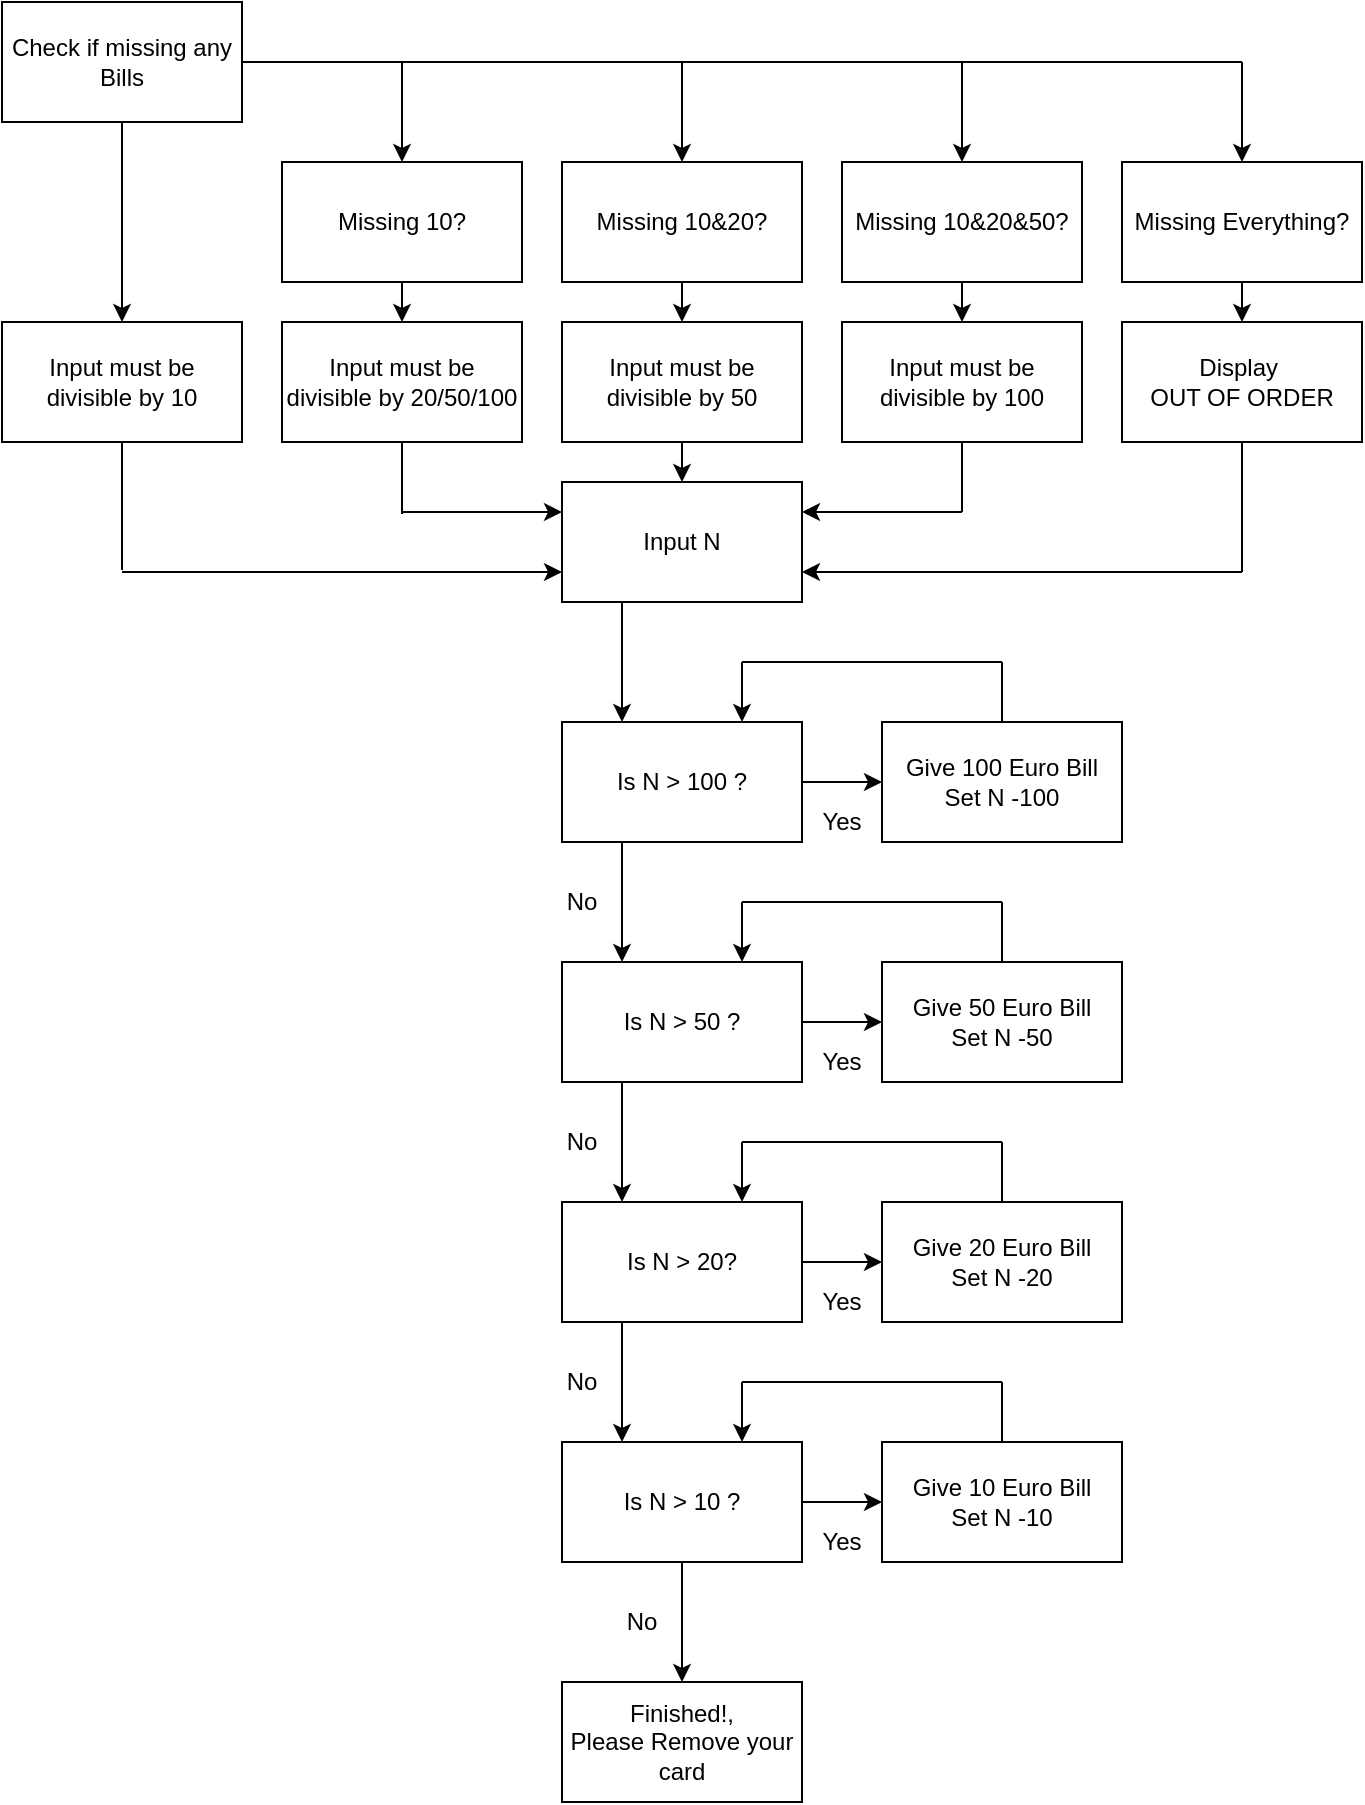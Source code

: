 <mxfile version="14.8.0" type="device"><diagram id="C5RBs43oDa-KdzZeNtuy" name="Page-1"><mxGraphModel dx="1200" dy="695" grid="1" gridSize="10" guides="1" tooltips="1" connect="1" arrows="1" fold="1" page="1" pageScale="1" pageWidth="827" pageHeight="1169" math="0" shadow="0"><root><mxCell id="WIyWlLk6GJQsqaUBKTNV-0"/><mxCell id="WIyWlLk6GJQsqaUBKTNV-1" parent="WIyWlLk6GJQsqaUBKTNV-0"/><mxCell id="tVDMz_xDBvcBweGkfTPw-1" value="Check if missing any Bills" style="rounded=0;whiteSpace=wrap;html=1;" vertex="1" parent="WIyWlLk6GJQsqaUBKTNV-1"><mxGeometry x="40" y="40" width="120" height="60" as="geometry"/></mxCell><mxCell id="tVDMz_xDBvcBweGkfTPw-2" value="Missing 10?" style="rounded=0;whiteSpace=wrap;html=1;" vertex="1" parent="WIyWlLk6GJQsqaUBKTNV-1"><mxGeometry x="180" y="120" width="120" height="60" as="geometry"/></mxCell><mxCell id="tVDMz_xDBvcBweGkfTPw-3" value="Missing 10&amp;amp;20?" style="rounded=0;whiteSpace=wrap;html=1;" vertex="1" parent="WIyWlLk6GJQsqaUBKTNV-1"><mxGeometry x="320" y="120" width="120" height="60" as="geometry"/></mxCell><mxCell id="tVDMz_xDBvcBweGkfTPw-4" value="Missing 10&amp;amp;20&amp;amp;50?" style="rounded=0;whiteSpace=wrap;html=1;" vertex="1" parent="WIyWlLk6GJQsqaUBKTNV-1"><mxGeometry x="460" y="120" width="120" height="60" as="geometry"/></mxCell><mxCell id="tVDMz_xDBvcBweGkfTPw-5" value="Missing Everything?" style="rounded=0;whiteSpace=wrap;html=1;" vertex="1" parent="WIyWlLk6GJQsqaUBKTNV-1"><mxGeometry x="600" y="120" width="120" height="60" as="geometry"/></mxCell><mxCell id="tVDMz_xDBvcBweGkfTPw-6" value="Input must be divisible by 20/50/100" style="rounded=0;whiteSpace=wrap;html=1;" vertex="1" parent="WIyWlLk6GJQsqaUBKTNV-1"><mxGeometry x="180" y="200" width="120" height="60" as="geometry"/></mxCell><mxCell id="tVDMz_xDBvcBweGkfTPw-7" value="Input must be divisible by 50" style="rounded=0;whiteSpace=wrap;html=1;" vertex="1" parent="WIyWlLk6GJQsqaUBKTNV-1"><mxGeometry x="320" y="200" width="120" height="60" as="geometry"/></mxCell><mxCell id="tVDMz_xDBvcBweGkfTPw-8" value="Input must be divisible by 100" style="rounded=0;whiteSpace=wrap;html=1;" vertex="1" parent="WIyWlLk6GJQsqaUBKTNV-1"><mxGeometry x="460" y="200" width="120" height="60" as="geometry"/></mxCell><mxCell id="tVDMz_xDBvcBweGkfTPw-9" value="Display&amp;nbsp;&lt;br&gt;OUT OF ORDER" style="rounded=0;whiteSpace=wrap;html=1;" vertex="1" parent="WIyWlLk6GJQsqaUBKTNV-1"><mxGeometry x="600" y="200" width="120" height="60" as="geometry"/></mxCell><mxCell id="tVDMz_xDBvcBweGkfTPw-10" value="Input must be divisible by 10" style="rounded=0;whiteSpace=wrap;html=1;" vertex="1" parent="WIyWlLk6GJQsqaUBKTNV-1"><mxGeometry x="40" y="200" width="120" height="60" as="geometry"/></mxCell><mxCell id="tVDMz_xDBvcBweGkfTPw-11" value="Input N" style="rounded=0;whiteSpace=wrap;html=1;" vertex="1" parent="WIyWlLk6GJQsqaUBKTNV-1"><mxGeometry x="320" y="280" width="120" height="60" as="geometry"/></mxCell><mxCell id="tVDMz_xDBvcBweGkfTPw-12" value="Is N &amp;gt; 100 ?" style="rounded=0;whiteSpace=wrap;html=1;" vertex="1" parent="WIyWlLk6GJQsqaUBKTNV-1"><mxGeometry x="320" y="400" width="120" height="60" as="geometry"/></mxCell><mxCell id="tVDMz_xDBvcBweGkfTPw-13" value="Give 100 Euro Bill&lt;br&gt;Set N -100" style="rounded=0;whiteSpace=wrap;html=1;" vertex="1" parent="WIyWlLk6GJQsqaUBKTNV-1"><mxGeometry x="480" y="400" width="120" height="60" as="geometry"/></mxCell><mxCell id="tVDMz_xDBvcBweGkfTPw-20" value="Finished!,&lt;br&gt;Please Remove your card" style="rounded=0;whiteSpace=wrap;html=1;" vertex="1" parent="WIyWlLk6GJQsqaUBKTNV-1"><mxGeometry x="320" y="880" width="120" height="60" as="geometry"/></mxCell><mxCell id="tVDMz_xDBvcBweGkfTPw-21" value="Yes" style="text;html=1;strokeColor=none;fillColor=none;align=center;verticalAlign=middle;whiteSpace=wrap;rounded=0;" vertex="1" parent="WIyWlLk6GJQsqaUBKTNV-1"><mxGeometry x="440" y="440" width="40" height="20" as="geometry"/></mxCell><mxCell id="tVDMz_xDBvcBweGkfTPw-22" value="No" style="text;html=1;strokeColor=none;fillColor=none;align=center;verticalAlign=middle;whiteSpace=wrap;rounded=0;" vertex="1" parent="WIyWlLk6GJQsqaUBKTNV-1"><mxGeometry x="310" y="480" width="40" height="20" as="geometry"/></mxCell><mxCell id="tVDMz_xDBvcBweGkfTPw-23" value="" style="endArrow=classic;html=1;exitX=1;exitY=0.5;exitDx=0;exitDy=0;" edge="1" parent="WIyWlLk6GJQsqaUBKTNV-1" source="tVDMz_xDBvcBweGkfTPw-12"><mxGeometry width="50" height="50" relative="1" as="geometry"><mxPoint x="440" y="470" as="sourcePoint"/><mxPoint x="480" y="430" as="targetPoint"/></mxGeometry></mxCell><mxCell id="tVDMz_xDBvcBweGkfTPw-26" value="" style="endArrow=none;html=1;exitX=0.5;exitY=0;exitDx=0;exitDy=0;" edge="1" parent="WIyWlLk6GJQsqaUBKTNV-1" source="tVDMz_xDBvcBweGkfTPw-13"><mxGeometry width="50" height="50" relative="1" as="geometry"><mxPoint x="510" y="400" as="sourcePoint"/><mxPoint x="540" y="370" as="targetPoint"/></mxGeometry></mxCell><mxCell id="tVDMz_xDBvcBweGkfTPw-27" value="" style="endArrow=none;html=1;" edge="1" parent="WIyWlLk6GJQsqaUBKTNV-1"><mxGeometry width="50" height="50" relative="1" as="geometry"><mxPoint x="540" y="370" as="sourcePoint"/><mxPoint x="410" y="370" as="targetPoint"/></mxGeometry></mxCell><mxCell id="tVDMz_xDBvcBweGkfTPw-29" value="" style="endArrow=classic;html=1;entryX=0.75;entryY=0;entryDx=0;entryDy=0;" edge="1" parent="WIyWlLk6GJQsqaUBKTNV-1" target="tVDMz_xDBvcBweGkfTPw-12"><mxGeometry width="50" height="50" relative="1" as="geometry"><mxPoint x="410" y="370" as="sourcePoint"/><mxPoint x="440" y="590" as="targetPoint"/></mxGeometry></mxCell><mxCell id="tVDMz_xDBvcBweGkfTPw-30" value="" style="endArrow=classic;html=1;exitX=0.25;exitY=1;exitDx=0;exitDy=0;entryX=0.25;entryY=0;entryDx=0;entryDy=0;" edge="1" parent="WIyWlLk6GJQsqaUBKTNV-1" source="tVDMz_xDBvcBweGkfTPw-11" target="tVDMz_xDBvcBweGkfTPw-12"><mxGeometry width="50" height="50" relative="1" as="geometry"><mxPoint x="190" y="420" as="sourcePoint"/><mxPoint x="240" y="370" as="targetPoint"/></mxGeometry></mxCell><mxCell id="tVDMz_xDBvcBweGkfTPw-41" value="Is N &amp;gt; 50 ?" style="rounded=0;whiteSpace=wrap;html=1;" vertex="1" parent="WIyWlLk6GJQsqaUBKTNV-1"><mxGeometry x="320" y="520" width="120" height="60" as="geometry"/></mxCell><mxCell id="tVDMz_xDBvcBweGkfTPw-42" value="Give 50 Euro Bill&lt;br&gt;Set N -50" style="rounded=0;whiteSpace=wrap;html=1;" vertex="1" parent="WIyWlLk6GJQsqaUBKTNV-1"><mxGeometry x="480" y="520" width="120" height="60" as="geometry"/></mxCell><mxCell id="tVDMz_xDBvcBweGkfTPw-43" value="Yes" style="text;html=1;strokeColor=none;fillColor=none;align=center;verticalAlign=middle;whiteSpace=wrap;rounded=0;" vertex="1" parent="WIyWlLk6GJQsqaUBKTNV-1"><mxGeometry x="440" y="560" width="40" height="20" as="geometry"/></mxCell><mxCell id="tVDMz_xDBvcBweGkfTPw-44" value="No" style="text;html=1;strokeColor=none;fillColor=none;align=center;verticalAlign=middle;whiteSpace=wrap;rounded=0;" vertex="1" parent="WIyWlLk6GJQsqaUBKTNV-1"><mxGeometry x="310" y="600" width="40" height="20" as="geometry"/></mxCell><mxCell id="tVDMz_xDBvcBweGkfTPw-45" value="" style="endArrow=classic;html=1;exitX=1;exitY=0.5;exitDx=0;exitDy=0;" edge="1" parent="WIyWlLk6GJQsqaUBKTNV-1" source="tVDMz_xDBvcBweGkfTPw-41"><mxGeometry width="50" height="50" relative="1" as="geometry"><mxPoint x="440" y="590" as="sourcePoint"/><mxPoint x="480" y="550" as="targetPoint"/></mxGeometry></mxCell><mxCell id="tVDMz_xDBvcBweGkfTPw-46" value="" style="endArrow=none;html=1;exitX=0.5;exitY=0;exitDx=0;exitDy=0;" edge="1" parent="WIyWlLk6GJQsqaUBKTNV-1" source="tVDMz_xDBvcBweGkfTPw-42"><mxGeometry width="50" height="50" relative="1" as="geometry"><mxPoint x="510" y="520" as="sourcePoint"/><mxPoint x="540" y="490" as="targetPoint"/></mxGeometry></mxCell><mxCell id="tVDMz_xDBvcBweGkfTPw-47" value="" style="endArrow=none;html=1;" edge="1" parent="WIyWlLk6GJQsqaUBKTNV-1"><mxGeometry width="50" height="50" relative="1" as="geometry"><mxPoint x="540" y="490" as="sourcePoint"/><mxPoint x="410" y="490" as="targetPoint"/></mxGeometry></mxCell><mxCell id="tVDMz_xDBvcBweGkfTPw-48" value="" style="endArrow=classic;html=1;entryX=0.75;entryY=0;entryDx=0;entryDy=0;" edge="1" parent="WIyWlLk6GJQsqaUBKTNV-1" target="tVDMz_xDBvcBweGkfTPw-41"><mxGeometry width="50" height="50" relative="1" as="geometry"><mxPoint x="410" y="490" as="sourcePoint"/><mxPoint x="440" y="710" as="targetPoint"/></mxGeometry></mxCell><mxCell id="tVDMz_xDBvcBweGkfTPw-49" value="" style="endArrow=classic;html=1;exitX=0.25;exitY=1;exitDx=0;exitDy=0;entryX=0.25;entryY=0;entryDx=0;entryDy=0;" edge="1" parent="WIyWlLk6GJQsqaUBKTNV-1" target="tVDMz_xDBvcBweGkfTPw-41"><mxGeometry width="50" height="50" relative="1" as="geometry"><mxPoint x="350" y="460" as="sourcePoint"/><mxPoint x="240" y="490" as="targetPoint"/></mxGeometry></mxCell><mxCell id="tVDMz_xDBvcBweGkfTPw-50" value="Is N &amp;gt; 20?" style="rounded=0;whiteSpace=wrap;html=1;" vertex="1" parent="WIyWlLk6GJQsqaUBKTNV-1"><mxGeometry x="320" y="640" width="120" height="60" as="geometry"/></mxCell><mxCell id="tVDMz_xDBvcBweGkfTPw-51" value="Give 20 Euro Bill&lt;br&gt;Set N -20" style="rounded=0;whiteSpace=wrap;html=1;" vertex="1" parent="WIyWlLk6GJQsqaUBKTNV-1"><mxGeometry x="480" y="640" width="120" height="60" as="geometry"/></mxCell><mxCell id="tVDMz_xDBvcBweGkfTPw-52" value="Yes" style="text;html=1;strokeColor=none;fillColor=none;align=center;verticalAlign=middle;whiteSpace=wrap;rounded=0;" vertex="1" parent="WIyWlLk6GJQsqaUBKTNV-1"><mxGeometry x="440" y="680" width="40" height="20" as="geometry"/></mxCell><mxCell id="tVDMz_xDBvcBweGkfTPw-53" value="No" style="text;html=1;strokeColor=none;fillColor=none;align=center;verticalAlign=middle;whiteSpace=wrap;rounded=0;" vertex="1" parent="WIyWlLk6GJQsqaUBKTNV-1"><mxGeometry x="310" y="720" width="40" height="20" as="geometry"/></mxCell><mxCell id="tVDMz_xDBvcBweGkfTPw-54" value="" style="endArrow=classic;html=1;exitX=1;exitY=0.5;exitDx=0;exitDy=0;" edge="1" parent="WIyWlLk6GJQsqaUBKTNV-1" source="tVDMz_xDBvcBweGkfTPw-50"><mxGeometry width="50" height="50" relative="1" as="geometry"><mxPoint x="440" y="710" as="sourcePoint"/><mxPoint x="480" y="670" as="targetPoint"/></mxGeometry></mxCell><mxCell id="tVDMz_xDBvcBweGkfTPw-55" value="" style="endArrow=none;html=1;exitX=0.5;exitY=0;exitDx=0;exitDy=0;" edge="1" parent="WIyWlLk6GJQsqaUBKTNV-1" source="tVDMz_xDBvcBweGkfTPw-51"><mxGeometry width="50" height="50" relative="1" as="geometry"><mxPoint x="510" y="640" as="sourcePoint"/><mxPoint x="540" y="610" as="targetPoint"/></mxGeometry></mxCell><mxCell id="tVDMz_xDBvcBweGkfTPw-56" value="" style="endArrow=none;html=1;" edge="1" parent="WIyWlLk6GJQsqaUBKTNV-1"><mxGeometry width="50" height="50" relative="1" as="geometry"><mxPoint x="540" y="610" as="sourcePoint"/><mxPoint x="410" y="610" as="targetPoint"/></mxGeometry></mxCell><mxCell id="tVDMz_xDBvcBweGkfTPw-57" value="" style="endArrow=classic;html=1;entryX=0.75;entryY=0;entryDx=0;entryDy=0;" edge="1" parent="WIyWlLk6GJQsqaUBKTNV-1" target="tVDMz_xDBvcBweGkfTPw-50"><mxGeometry width="50" height="50" relative="1" as="geometry"><mxPoint x="410" y="610" as="sourcePoint"/><mxPoint x="440" y="830" as="targetPoint"/></mxGeometry></mxCell><mxCell id="tVDMz_xDBvcBweGkfTPw-58" value="" style="endArrow=classic;html=1;exitX=0.25;exitY=1;exitDx=0;exitDy=0;entryX=0.25;entryY=0;entryDx=0;entryDy=0;" edge="1" parent="WIyWlLk6GJQsqaUBKTNV-1" target="tVDMz_xDBvcBweGkfTPw-50"><mxGeometry width="50" height="50" relative="1" as="geometry"><mxPoint x="350" y="580" as="sourcePoint"/><mxPoint x="240" y="610" as="targetPoint"/></mxGeometry></mxCell><mxCell id="tVDMz_xDBvcBweGkfTPw-59" value="Is N &amp;gt; 10 ?" style="rounded=0;whiteSpace=wrap;html=1;" vertex="1" parent="WIyWlLk6GJQsqaUBKTNV-1"><mxGeometry x="320" y="760" width="120" height="60" as="geometry"/></mxCell><mxCell id="tVDMz_xDBvcBweGkfTPw-60" value="Give 10 Euro Bill&lt;br&gt;Set N -10" style="rounded=0;whiteSpace=wrap;html=1;" vertex="1" parent="WIyWlLk6GJQsqaUBKTNV-1"><mxGeometry x="480" y="760" width="120" height="60" as="geometry"/></mxCell><mxCell id="tVDMz_xDBvcBweGkfTPw-61" value="Yes" style="text;html=1;strokeColor=none;fillColor=none;align=center;verticalAlign=middle;whiteSpace=wrap;rounded=0;" vertex="1" parent="WIyWlLk6GJQsqaUBKTNV-1"><mxGeometry x="440" y="800" width="40" height="20" as="geometry"/></mxCell><mxCell id="tVDMz_xDBvcBweGkfTPw-62" value="No" style="text;html=1;strokeColor=none;fillColor=none;align=center;verticalAlign=middle;whiteSpace=wrap;rounded=0;" vertex="1" parent="WIyWlLk6GJQsqaUBKTNV-1"><mxGeometry x="340" y="840" width="40" height="20" as="geometry"/></mxCell><mxCell id="tVDMz_xDBvcBweGkfTPw-63" value="" style="endArrow=classic;html=1;exitX=1;exitY=0.5;exitDx=0;exitDy=0;" edge="1" parent="WIyWlLk6GJQsqaUBKTNV-1" source="tVDMz_xDBvcBweGkfTPw-59"><mxGeometry width="50" height="50" relative="1" as="geometry"><mxPoint x="440" y="830" as="sourcePoint"/><mxPoint x="480" y="790" as="targetPoint"/></mxGeometry></mxCell><mxCell id="tVDMz_xDBvcBweGkfTPw-64" value="" style="endArrow=none;html=1;exitX=0.5;exitY=0;exitDx=0;exitDy=0;" edge="1" parent="WIyWlLk6GJQsqaUBKTNV-1" source="tVDMz_xDBvcBweGkfTPw-60"><mxGeometry width="50" height="50" relative="1" as="geometry"><mxPoint x="510" y="760" as="sourcePoint"/><mxPoint x="540" y="730" as="targetPoint"/></mxGeometry></mxCell><mxCell id="tVDMz_xDBvcBweGkfTPw-65" value="" style="endArrow=none;html=1;" edge="1" parent="WIyWlLk6GJQsqaUBKTNV-1"><mxGeometry width="50" height="50" relative="1" as="geometry"><mxPoint x="540" y="730" as="sourcePoint"/><mxPoint x="410" y="730" as="targetPoint"/></mxGeometry></mxCell><mxCell id="tVDMz_xDBvcBweGkfTPw-66" value="" style="endArrow=classic;html=1;entryX=0.75;entryY=0;entryDx=0;entryDy=0;" edge="1" parent="WIyWlLk6GJQsqaUBKTNV-1" target="tVDMz_xDBvcBweGkfTPw-59"><mxGeometry width="50" height="50" relative="1" as="geometry"><mxPoint x="410" y="730" as="sourcePoint"/><mxPoint x="440" y="950" as="targetPoint"/></mxGeometry></mxCell><mxCell id="tVDMz_xDBvcBweGkfTPw-67" value="" style="endArrow=classic;html=1;exitX=0.25;exitY=1;exitDx=0;exitDy=0;entryX=0.25;entryY=0;entryDx=0;entryDy=0;" edge="1" parent="WIyWlLk6GJQsqaUBKTNV-1" target="tVDMz_xDBvcBweGkfTPw-59"><mxGeometry width="50" height="50" relative="1" as="geometry"><mxPoint x="350" y="700" as="sourcePoint"/><mxPoint x="240" y="730" as="targetPoint"/></mxGeometry></mxCell><mxCell id="tVDMz_xDBvcBweGkfTPw-68" value="" style="endArrow=classic;html=1;exitX=0.5;exitY=1;exitDx=0;exitDy=0;entryX=0.5;entryY=0;entryDx=0;entryDy=0;" edge="1" parent="WIyWlLk6GJQsqaUBKTNV-1" source="tVDMz_xDBvcBweGkfTPw-59" target="tVDMz_xDBvcBweGkfTPw-20"><mxGeometry width="50" height="50" relative="1" as="geometry"><mxPoint x="230" y="850" as="sourcePoint"/><mxPoint x="280" y="800" as="targetPoint"/></mxGeometry></mxCell><mxCell id="tVDMz_xDBvcBweGkfTPw-69" value="" style="endArrow=classic;html=1;exitX=0.5;exitY=1;exitDx=0;exitDy=0;entryX=0.5;entryY=0;entryDx=0;entryDy=0;" edge="1" parent="WIyWlLk6GJQsqaUBKTNV-1" source="tVDMz_xDBvcBweGkfTPw-1" target="tVDMz_xDBvcBweGkfTPw-10"><mxGeometry width="50" height="50" relative="1" as="geometry"><mxPoint x="80" y="180" as="sourcePoint"/><mxPoint x="130" y="130" as="targetPoint"/></mxGeometry></mxCell><mxCell id="tVDMz_xDBvcBweGkfTPw-70" value="" style="endArrow=none;html=1;exitX=1;exitY=0.5;exitDx=0;exitDy=0;" edge="1" parent="WIyWlLk6GJQsqaUBKTNV-1" source="tVDMz_xDBvcBweGkfTPw-1"><mxGeometry width="50" height="50" relative="1" as="geometry"><mxPoint x="180" y="110" as="sourcePoint"/><mxPoint x="660" y="70" as="targetPoint"/></mxGeometry></mxCell><mxCell id="tVDMz_xDBvcBweGkfTPw-71" value="" style="endArrow=classic;html=1;" edge="1" parent="WIyWlLk6GJQsqaUBKTNV-1"><mxGeometry width="50" height="50" relative="1" as="geometry"><mxPoint x="660" y="70" as="sourcePoint"/><mxPoint x="660" y="120" as="targetPoint"/></mxGeometry></mxCell><mxCell id="tVDMz_xDBvcBweGkfTPw-72" value="" style="endArrow=classic;html=1;entryX=0.5;entryY=0;entryDx=0;entryDy=0;" edge="1" parent="WIyWlLk6GJQsqaUBKTNV-1" target="tVDMz_xDBvcBweGkfTPw-4"><mxGeometry width="50" height="50" relative="1" as="geometry"><mxPoint x="520" y="70" as="sourcePoint"/><mxPoint x="540" y="90" as="targetPoint"/></mxGeometry></mxCell><mxCell id="tVDMz_xDBvcBweGkfTPw-73" value="" style="endArrow=classic;html=1;entryX=0.5;entryY=0;entryDx=0;entryDy=0;" edge="1" parent="WIyWlLk6GJQsqaUBKTNV-1" target="tVDMz_xDBvcBweGkfTPw-2"><mxGeometry width="50" height="50" relative="1" as="geometry"><mxPoint x="240" y="70" as="sourcePoint"/><mxPoint x="150" y="400" as="targetPoint"/></mxGeometry></mxCell><mxCell id="tVDMz_xDBvcBweGkfTPw-74" value="" style="endArrow=classic;html=1;entryX=0.5;entryY=0;entryDx=0;entryDy=0;" edge="1" parent="WIyWlLk6GJQsqaUBKTNV-1" target="tVDMz_xDBvcBweGkfTPw-3"><mxGeometry width="50" height="50" relative="1" as="geometry"><mxPoint x="380" y="70" as="sourcePoint"/><mxPoint x="170" y="400" as="targetPoint"/></mxGeometry></mxCell><mxCell id="tVDMz_xDBvcBweGkfTPw-75" value="" style="endArrow=classic;html=1;entryX=0.5;entryY=0;entryDx=0;entryDy=0;exitX=0.5;exitY=1;exitDx=0;exitDy=0;" edge="1" parent="WIyWlLk6GJQsqaUBKTNV-1" source="tVDMz_xDBvcBweGkfTPw-2" target="tVDMz_xDBvcBweGkfTPw-6"><mxGeometry width="50" height="50" relative="1" as="geometry"><mxPoint x="170" y="450" as="sourcePoint"/><mxPoint x="240" y="210" as="targetPoint"/></mxGeometry></mxCell><mxCell id="tVDMz_xDBvcBweGkfTPw-76" value="" style="endArrow=classic;html=1;exitX=0.5;exitY=1;exitDx=0;exitDy=0;" edge="1" parent="WIyWlLk6GJQsqaUBKTNV-1" source="tVDMz_xDBvcBweGkfTPw-3"><mxGeometry width="50" height="50" relative="1" as="geometry"><mxPoint x="160" y="410" as="sourcePoint"/><mxPoint x="380" y="200" as="targetPoint"/></mxGeometry></mxCell><mxCell id="tVDMz_xDBvcBweGkfTPw-77" value="" style="endArrow=classic;html=1;entryX=0.5;entryY=0;entryDx=0;entryDy=0;exitX=0.5;exitY=1;exitDx=0;exitDy=0;" edge="1" parent="WIyWlLk6GJQsqaUBKTNV-1" source="tVDMz_xDBvcBweGkfTPw-4" target="tVDMz_xDBvcBweGkfTPw-8"><mxGeometry width="50" height="50" relative="1" as="geometry"><mxPoint x="130" y="420" as="sourcePoint"/><mxPoint x="180" y="370" as="targetPoint"/></mxGeometry></mxCell><mxCell id="tVDMz_xDBvcBweGkfTPw-78" value="" style="endArrow=classic;html=1;entryX=0.5;entryY=0;entryDx=0;entryDy=0;exitX=0.5;exitY=1;exitDx=0;exitDy=0;" edge="1" parent="WIyWlLk6GJQsqaUBKTNV-1" source="tVDMz_xDBvcBweGkfTPw-5" target="tVDMz_xDBvcBweGkfTPw-9"><mxGeometry width="50" height="50" relative="1" as="geometry"><mxPoint x="690" y="380" as="sourcePoint"/><mxPoint x="740" y="330" as="targetPoint"/></mxGeometry></mxCell><mxCell id="tVDMz_xDBvcBweGkfTPw-82" value="" style="endArrow=classic;html=1;entryX=0;entryY=0.75;entryDx=0;entryDy=0;" edge="1" parent="WIyWlLk6GJQsqaUBKTNV-1" target="tVDMz_xDBvcBweGkfTPw-11"><mxGeometry width="50" height="50" relative="1" as="geometry"><mxPoint x="100" y="325" as="sourcePoint"/><mxPoint x="280" y="310" as="targetPoint"/></mxGeometry></mxCell><mxCell id="tVDMz_xDBvcBweGkfTPw-84" value="" style="endArrow=none;html=1;entryX=0.5;entryY=1;entryDx=0;entryDy=0;" edge="1" parent="WIyWlLk6GJQsqaUBKTNV-1" target="tVDMz_xDBvcBweGkfTPw-10"><mxGeometry width="50" height="50" relative="1" as="geometry"><mxPoint x="100" y="324" as="sourcePoint"/><mxPoint x="30" y="330" as="targetPoint"/></mxGeometry></mxCell><mxCell id="tVDMz_xDBvcBweGkfTPw-85" value="" style="endArrow=classic;html=1;entryX=0;entryY=0.25;entryDx=0;entryDy=0;" edge="1" parent="WIyWlLk6GJQsqaUBKTNV-1" target="tVDMz_xDBvcBweGkfTPw-11"><mxGeometry width="50" height="50" relative="1" as="geometry"><mxPoint x="240" y="295" as="sourcePoint"/><mxPoint x="320" y="270" as="targetPoint"/></mxGeometry></mxCell><mxCell id="tVDMz_xDBvcBweGkfTPw-86" value="" style="endArrow=none;html=1;entryX=0.5;entryY=1;entryDx=0;entryDy=0;" edge="1" parent="WIyWlLk6GJQsqaUBKTNV-1" target="tVDMz_xDBvcBweGkfTPw-6"><mxGeometry width="50" height="50" relative="1" as="geometry"><mxPoint x="240" y="296" as="sourcePoint"/><mxPoint x="280" y="270" as="targetPoint"/></mxGeometry></mxCell><mxCell id="tVDMz_xDBvcBweGkfTPw-87" value="" style="endArrow=classic;html=1;entryX=0.5;entryY=0;entryDx=0;entryDy=0;exitX=0.5;exitY=1;exitDx=0;exitDy=0;" edge="1" parent="WIyWlLk6GJQsqaUBKTNV-1" source="tVDMz_xDBvcBweGkfTPw-7" target="tVDMz_xDBvcBweGkfTPw-11"><mxGeometry width="50" height="50" relative="1" as="geometry"><mxPoint x="370" y="310" as="sourcePoint"/><mxPoint x="420" y="260" as="targetPoint"/></mxGeometry></mxCell><mxCell id="tVDMz_xDBvcBweGkfTPw-88" value="" style="endArrow=classic;html=1;entryX=1;entryY=0.75;entryDx=0;entryDy=0;" edge="1" parent="WIyWlLk6GJQsqaUBKTNV-1" target="tVDMz_xDBvcBweGkfTPw-11"><mxGeometry width="50" height="50" relative="1" as="geometry"><mxPoint x="660" y="325" as="sourcePoint"/><mxPoint x="600" y="300" as="targetPoint"/></mxGeometry></mxCell><mxCell id="tVDMz_xDBvcBweGkfTPw-89" value="" style="endArrow=none;html=1;" edge="1" parent="WIyWlLk6GJQsqaUBKTNV-1" target="tVDMz_xDBvcBweGkfTPw-9"><mxGeometry width="50" height="50" relative="1" as="geometry"><mxPoint x="660" y="325" as="sourcePoint"/><mxPoint x="720" y="330" as="targetPoint"/></mxGeometry></mxCell><mxCell id="tVDMz_xDBvcBweGkfTPw-90" value="" style="endArrow=classic;html=1;entryX=1;entryY=0.25;entryDx=0;entryDy=0;" edge="1" parent="WIyWlLk6GJQsqaUBKTNV-1" target="tVDMz_xDBvcBweGkfTPw-11"><mxGeometry width="50" height="50" relative="1" as="geometry"><mxPoint x="520" y="295" as="sourcePoint"/><mxPoint x="550" y="280" as="targetPoint"/></mxGeometry></mxCell><mxCell id="tVDMz_xDBvcBweGkfTPw-91" value="" style="endArrow=none;html=1;entryX=0.5;entryY=1;entryDx=0;entryDy=0;" edge="1" parent="WIyWlLk6GJQsqaUBKTNV-1" target="tVDMz_xDBvcBweGkfTPw-8"><mxGeometry width="50" height="50" relative="1" as="geometry"><mxPoint x="520" y="295" as="sourcePoint"/><mxPoint x="590" y="300" as="targetPoint"/></mxGeometry></mxCell></root></mxGraphModel></diagram></mxfile>